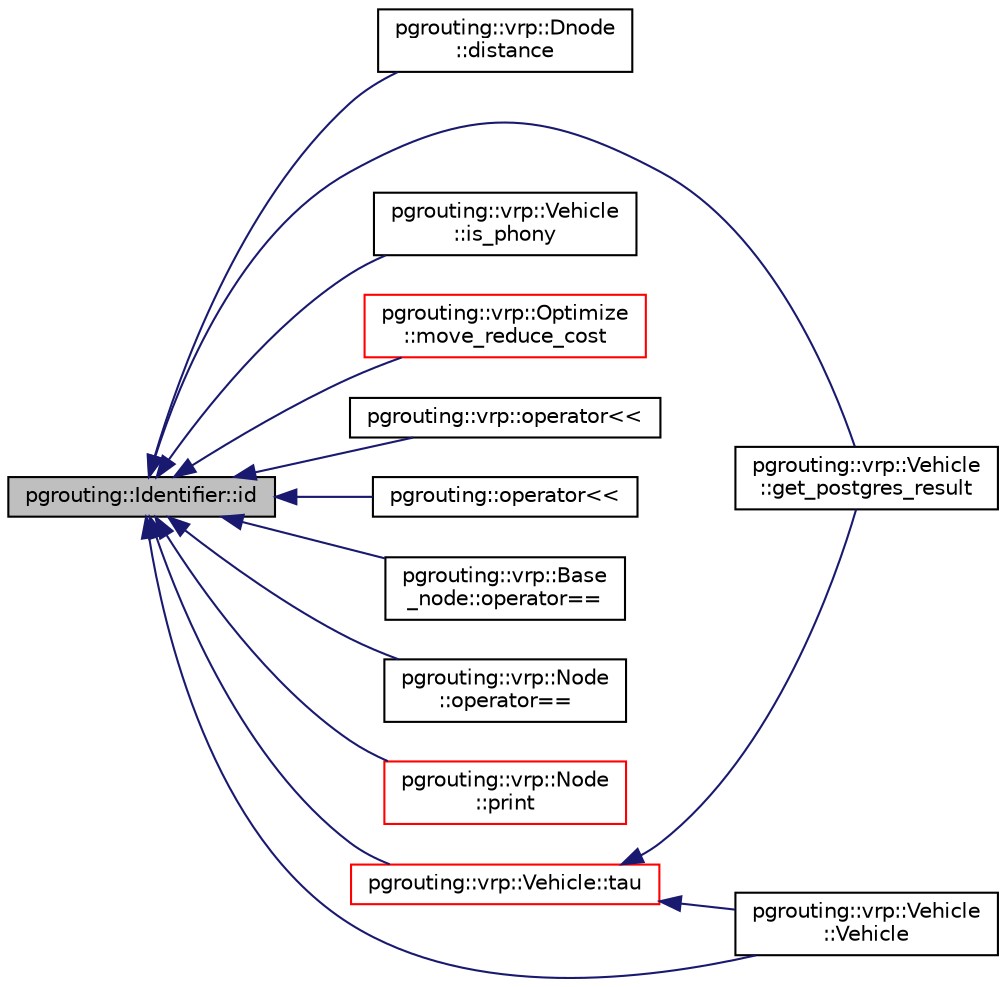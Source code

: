 digraph "pgrouting::Identifier::id"
{
  edge [fontname="Helvetica",fontsize="10",labelfontname="Helvetica",labelfontsize="10"];
  node [fontname="Helvetica",fontsize="10",shape=record];
  rankdir="LR";
  Node421 [label="pgrouting::Identifier::id",height=0.2,width=0.4,color="black", fillcolor="grey75", style="filled", fontcolor="black"];
  Node421 -> Node422 [dir="back",color="midnightblue",fontsize="10",style="solid",fontname="Helvetica"];
  Node422 [label="pgrouting::vrp::Dnode\l::distance",height=0.2,width=0.4,color="black", fillcolor="white", style="filled",URL="$classpgrouting_1_1vrp_1_1Dnode.html#a84b2f1f5665898cc60e4d45a36259fb4"];
  Node421 -> Node423 [dir="back",color="midnightblue",fontsize="10",style="solid",fontname="Helvetica"];
  Node423 [label="pgrouting::vrp::Vehicle\l::get_postgres_result",height=0.2,width=0.4,color="black", fillcolor="white", style="filled",URL="$classpgrouting_1_1vrp_1_1Vehicle.html#a14878c4eeaba4e341f0f9a1f140b9007"];
  Node421 -> Node424 [dir="back",color="midnightblue",fontsize="10",style="solid",fontname="Helvetica"];
  Node424 [label="pgrouting::vrp::Vehicle\l::is_phony",height=0.2,width=0.4,color="black", fillcolor="white", style="filled",URL="$classpgrouting_1_1vrp_1_1Vehicle.html#a7b949a1e2f1c3cc36648c6224e9c8083"];
  Node421 -> Node425 [dir="back",color="midnightblue",fontsize="10",style="solid",fontname="Helvetica"];
  Node425 [label="pgrouting::vrp::Optimize\l::move_reduce_cost",height=0.2,width=0.4,color="red", fillcolor="white", style="filled",URL="$classpgrouting_1_1vrp_1_1Optimize.html#a18e362ade6f898d3b1cbba0505e5abcf"];
  Node421 -> Node431 [dir="back",color="midnightblue",fontsize="10",style="solid",fontname="Helvetica"];
  Node431 [label="pgrouting::vrp::operator\<\<",height=0.2,width=0.4,color="black", fillcolor="white", style="filled",URL="$namespacepgrouting_1_1vrp.html#ad800d01b090f794983667d591a559d64"];
  Node421 -> Node432 [dir="back",color="midnightblue",fontsize="10",style="solid",fontname="Helvetica"];
  Node432 [label="pgrouting::operator\<\<",height=0.2,width=0.4,color="black", fillcolor="white", style="filled",URL="$namespacepgrouting.html#a1c8b6dbb6aca870e491d897cf57d89c6"];
  Node421 -> Node433 [dir="back",color="midnightblue",fontsize="10",style="solid",fontname="Helvetica"];
  Node433 [label="pgrouting::vrp::Base\l_node::operator==",height=0.2,width=0.4,color="black", fillcolor="white", style="filled",URL="$classpgrouting_1_1vrp_1_1Base__node.html#ad009e491cded70fc4c13f036db66ace2"];
  Node421 -> Node434 [dir="back",color="midnightblue",fontsize="10",style="solid",fontname="Helvetica"];
  Node434 [label="pgrouting::vrp::Node\l::operator==",height=0.2,width=0.4,color="black", fillcolor="white", style="filled",URL="$classpgrouting_1_1vrp_1_1Node.html#a1598bb3ef9284f2626967a829b978e7c"];
  Node421 -> Node435 [dir="back",color="midnightblue",fontsize="10",style="solid",fontname="Helvetica"];
  Node435 [label="pgrouting::vrp::Node\l::print",height=0.2,width=0.4,color="red", fillcolor="white", style="filled",URL="$classpgrouting_1_1vrp_1_1Node.html#a4b817f14f0624f2e0ca1819488416984"];
  Node421 -> Node437 [dir="back",color="midnightblue",fontsize="10",style="solid",fontname="Helvetica"];
  Node437 [label="pgrouting::vrp::Vehicle::tau",height=0.2,width=0.4,color="red", fillcolor="white", style="filled",URL="$classpgrouting_1_1vrp_1_1Vehicle.html#a8c24ca81fed1ec1d0e2a9e9a327cd91b"];
  Node437 -> Node423 [dir="back",color="midnightblue",fontsize="10",style="solid",fontname="Helvetica"];
  Node437 -> Node439 [dir="back",color="midnightblue",fontsize="10",style="solid",fontname="Helvetica"];
  Node439 [label="pgrouting::vrp::Vehicle\l::Vehicle",height=0.2,width=0.4,color="black", fillcolor="white", style="filled",URL="$classpgrouting_1_1vrp_1_1Vehicle.html#a163d32b8d5c8e0444e4fa432b680a784"];
  Node421 -> Node439 [dir="back",color="midnightblue",fontsize="10",style="solid",fontname="Helvetica"];
}
